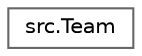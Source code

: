 digraph "Graphical Class Hierarchy"
{
 // LATEX_PDF_SIZE
  bgcolor="transparent";
  edge [fontname=Helvetica,fontsize=10,labelfontname=Helvetica,labelfontsize=10];
  node [fontname=Helvetica,fontsize=10,shape=box,height=0.2,width=0.4];
  rankdir="LR";
  Node0 [id="Node000000",label="src.Team",height=0.2,width=0.4,color="grey40", fillcolor="white", style="filled",URL="$classsrc_1_1_team.html",tooltip="Purpose: Created by: hugoc Created on: 11/12/2024 6:50:44 PM."];
}
